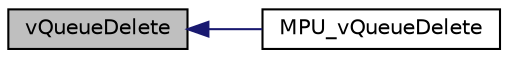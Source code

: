 digraph "vQueueDelete"
{
  edge [fontname="Helvetica",fontsize="10",labelfontname="Helvetica",labelfontsize="10"];
  node [fontname="Helvetica",fontsize="10",shape=record];
  rankdir="LR";
  Node24 [label="vQueueDelete",height=0.2,width=0.4,color="black", fillcolor="grey75", style="filled", fontcolor="black"];
  Node24 -> Node25 [dir="back",color="midnightblue",fontsize="10",style="solid",fontname="Helvetica"];
  Node25 [label="MPU_vQueueDelete",height=0.2,width=0.4,color="black", fillcolor="white", style="filled",URL="$mpu__wrappers_8c.html#ac378aaf28d5631ab7dcb8c75840f9544"];
}

